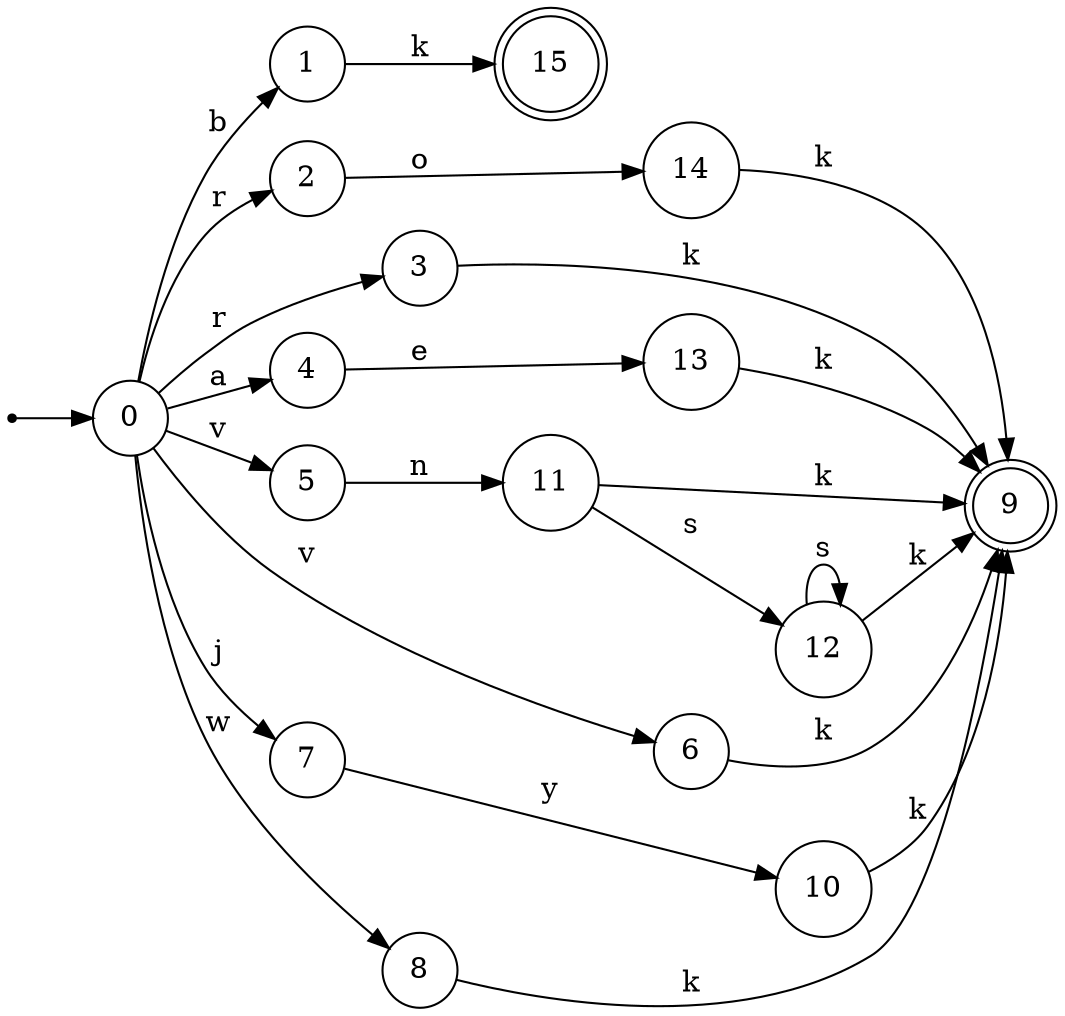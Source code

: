 digraph finite_state_machine {
rankdir=LR;
size="20,20";
node [shape = point]; "dummy0"
node [shape = circle]; "0";
"dummy0" -> "0";
node [shape = circle]; "1";
node [shape = circle]; "2";
node [shape = circle]; "3";
node [shape = circle]; "4";
node [shape = circle]; "5";
node [shape = circle]; "6";
node [shape = circle]; "7";
node [shape = circle]; "8";
node [shape = doublecircle]; "9";node [shape = circle]; "10";
node [shape = circle]; "11";
node [shape = circle]; "12";
node [shape = circle]; "13";
node [shape = circle]; "14";
node [shape = doublecircle]; "15";"0" -> "1" [label = "b"];
 "0" -> "2" [label = "r"];
 "0" -> "3" [label = "r"];
 "0" -> "4" [label = "a"];
 "0" -> "5" [label = "v"];
 "0" -> "6" [label = "v"];
 "0" -> "7" [label = "j"];
 "0" -> "8" [label = "w"];
 "8" -> "9" [label = "k"];
 "7" -> "10" [label = "y"];
 "10" -> "9" [label = "k"];
 "6" -> "9" [label = "k"];
 "5" -> "11" [label = "n"];
 "11" -> "12" [label = "s"];
 "11" -> "9" [label = "k"];
 "12" -> "12" [label = "s"];
 "12" -> "9" [label = "k"];
 "4" -> "13" [label = "e"];
 "13" -> "9" [label = "k"];
 "3" -> "9" [label = "k"];
 "2" -> "14" [label = "o"];
 "14" -> "9" [label = "k"];
 "1" -> "15" [label = "k"];
 }
